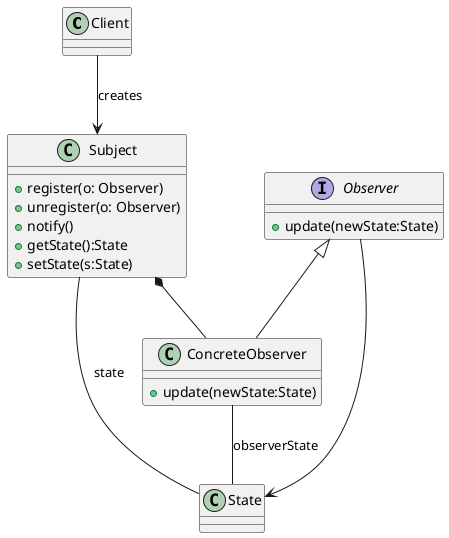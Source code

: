 @startuml

class Client

class Subject {
+register(o: Observer)
+unregister(o: Observer)
+notify()
+getState():State
+setState(s:State)
}

class State {
}

interface Observer {
+update(newState:State)
}

class ConcreteObserver {
+update(newState:State)
}

Subject *-- ConcreteObserver
Observer <|-- ConcreteObserver
Observer --> State
ConcreteObserver -- State: observerState
Subject -- State: state
Client --> Subject: creates

@enduml